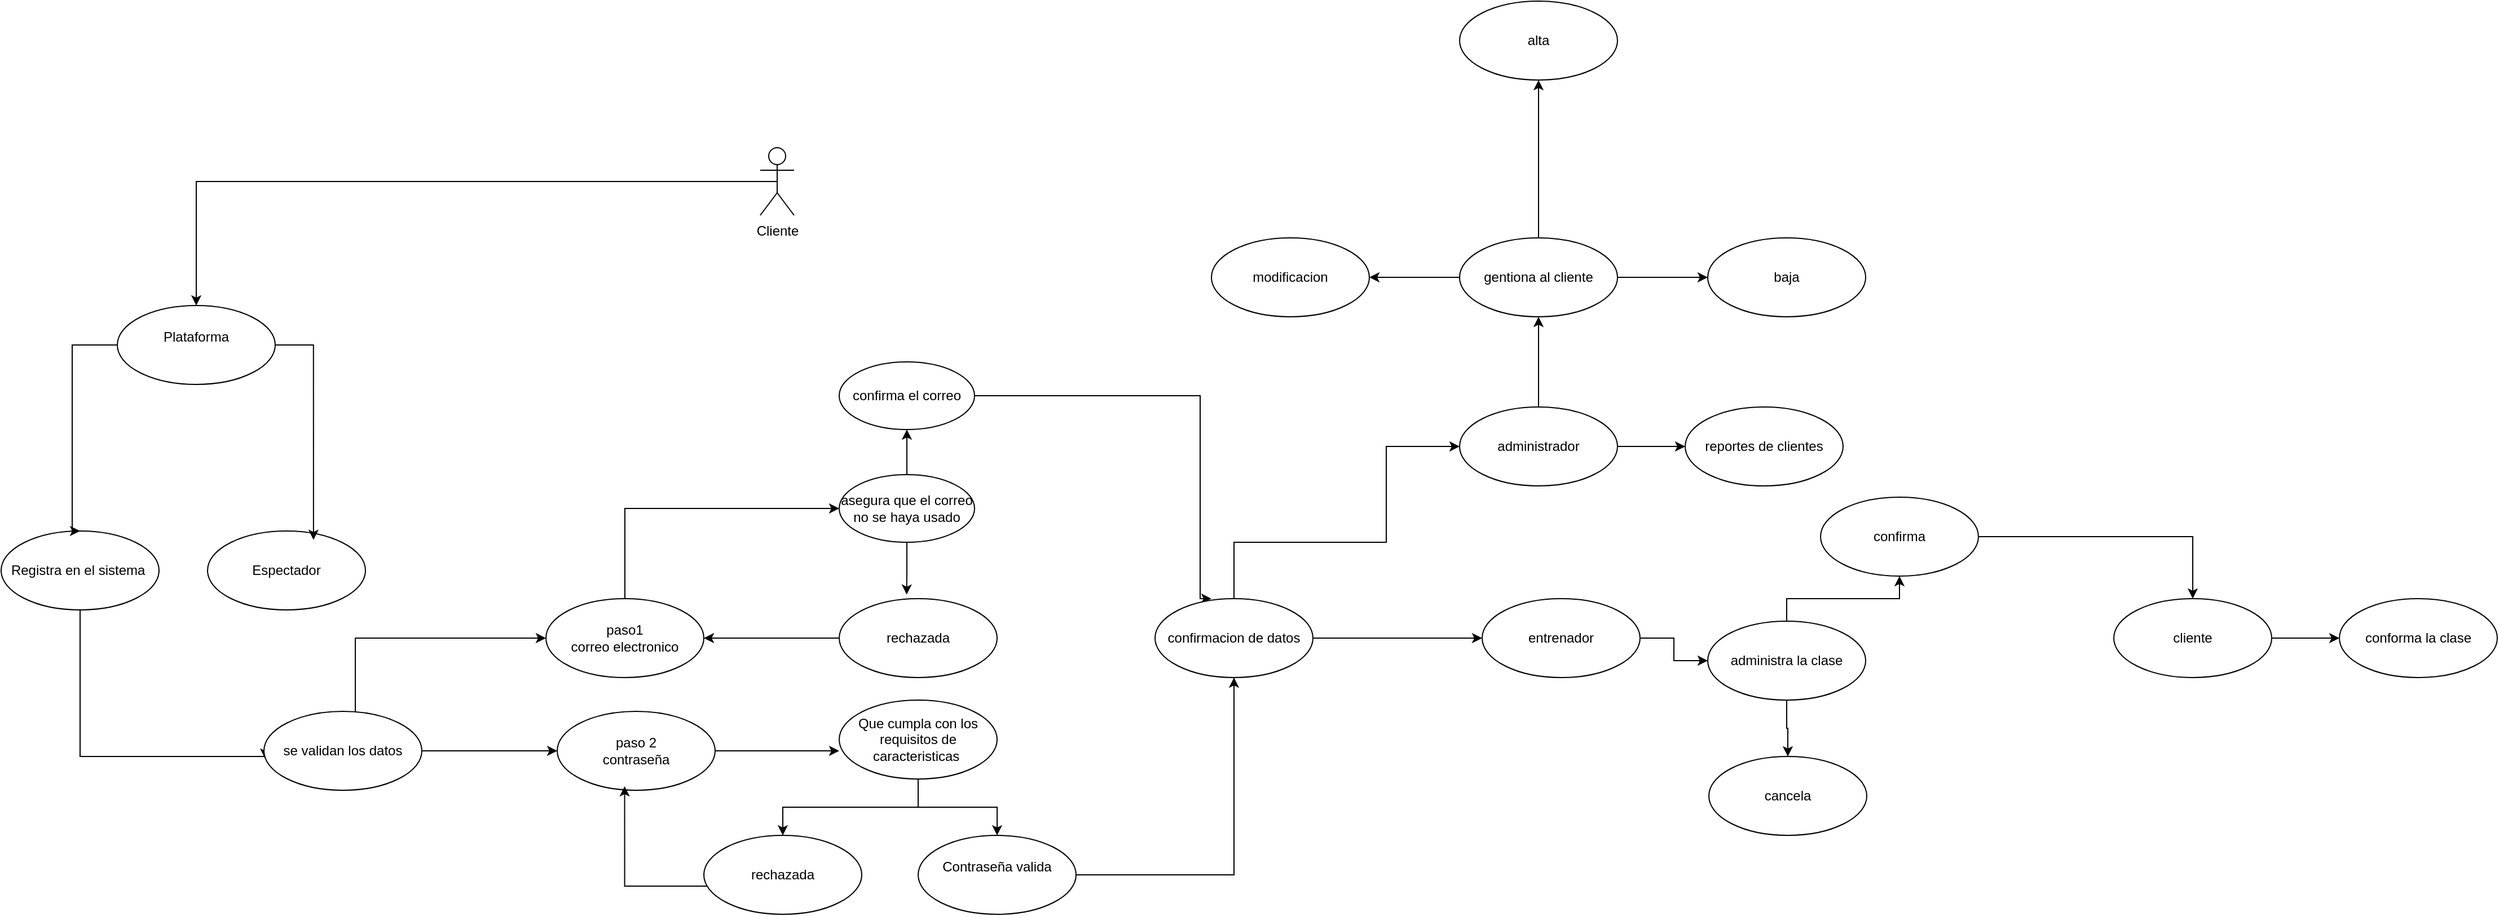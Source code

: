 <mxfile version="26.1.1">
  <diagram name="Página-1" id="1-rL20PxHnSCu39HCTuG">
    <mxGraphModel dx="2998" dy="2375" grid="1" gridSize="10" guides="1" tooltips="1" connect="1" arrows="1" fold="1" page="1" pageScale="1" pageWidth="827" pageHeight="1169" math="0" shadow="0">
      <root>
        <mxCell id="0" />
        <mxCell id="1" parent="0" />
        <mxCell id="L0yYjMDtzmuDdcfsY8_e-32" style="edgeStyle=orthogonalEdgeStyle;rounded=0;orthogonalLoop=1;jettySize=auto;html=1;entryX=0.007;entryY=0.6;entryDx=0;entryDy=0;entryPerimeter=0;" edge="1" parent="1" source="L0yYjMDtzmuDdcfsY8_e-1" target="L0yYjMDtzmuDdcfsY8_e-26">
          <mxGeometry relative="1" as="geometry">
            <mxPoint x="-200" y="100" as="targetPoint" />
            <Array as="points">
              <mxPoint x="-240" y="100" />
              <mxPoint x="-189" y="100" />
            </Array>
          </mxGeometry>
        </mxCell>
        <mxCell id="L0yYjMDtzmuDdcfsY8_e-1" value="Registra en el sistema&amp;nbsp;" style="ellipse;whiteSpace=wrap;html=1;" vertex="1" parent="1">
          <mxGeometry x="-413" y="-100" width="140" height="70" as="geometry" />
        </mxCell>
        <mxCell id="L0yYjMDtzmuDdcfsY8_e-3" value="Cliente" style="shape=umlActor;html=1;verticalLabelPosition=bottom;verticalAlign=top;align=center;" vertex="1" parent="1">
          <mxGeometry x="260" y="-440" width="30" height="60" as="geometry" />
        </mxCell>
        <mxCell id="L0yYjMDtzmuDdcfsY8_e-28" style="edgeStyle=orthogonalEdgeStyle;rounded=0;orthogonalLoop=1;jettySize=auto;html=1;" edge="1" parent="1" source="L0yYjMDtzmuDdcfsY8_e-26" target="L0yYjMDtzmuDdcfsY8_e-27">
          <mxGeometry relative="1" as="geometry" />
        </mxCell>
        <mxCell id="L0yYjMDtzmuDdcfsY8_e-31" style="edgeStyle=orthogonalEdgeStyle;rounded=0;orthogonalLoop=1;jettySize=auto;html=1;entryX=0;entryY=0.5;entryDx=0;entryDy=0;exitX=0.65;exitY=0.043;exitDx=0;exitDy=0;exitPerimeter=0;" edge="1" parent="1" source="L0yYjMDtzmuDdcfsY8_e-26" target="L0yYjMDtzmuDdcfsY8_e-29">
          <mxGeometry relative="1" as="geometry">
            <Array as="points">
              <mxPoint x="-99" y="-5" />
            </Array>
          </mxGeometry>
        </mxCell>
        <mxCell id="L0yYjMDtzmuDdcfsY8_e-26" value="se validan los datos" style="ellipse;whiteSpace=wrap;html=1;" vertex="1" parent="1">
          <mxGeometry x="-180" y="60" width="140" height="70" as="geometry" />
        </mxCell>
        <mxCell id="L0yYjMDtzmuDdcfsY8_e-27" value="paso 2&lt;br&gt;contraseña" style="ellipse;whiteSpace=wrap;html=1;" vertex="1" parent="1">
          <mxGeometry x="80" y="60" width="140" height="70" as="geometry" />
        </mxCell>
        <mxCell id="L0yYjMDtzmuDdcfsY8_e-29" value="paso1&lt;br&gt;correo electronico" style="ellipse;whiteSpace=wrap;html=1;" vertex="1" parent="1">
          <mxGeometry x="70" y="-40" width="140" height="70" as="geometry" />
        </mxCell>
        <mxCell id="L0yYjMDtzmuDdcfsY8_e-33" value="" style="edgeStyle=orthogonalEdgeStyle;rounded=0;orthogonalLoop=1;jettySize=auto;html=1;exitX=0.5;exitY=0.5;exitDx=0;exitDy=0;exitPerimeter=0;" edge="1" parent="1" source="L0yYjMDtzmuDdcfsY8_e-3" target="L0yYjMDtzmuDdcfsY8_e-21">
          <mxGeometry relative="1" as="geometry">
            <mxPoint x="275" y="-300" as="sourcePoint" />
            <mxPoint x="275" y="-140" as="targetPoint" />
          </mxGeometry>
        </mxCell>
        <mxCell id="L0yYjMDtzmuDdcfsY8_e-84" style="edgeStyle=orthogonalEdgeStyle;rounded=0;orthogonalLoop=1;jettySize=auto;html=1;entryX=0.5;entryY=0;entryDx=0;entryDy=0;" edge="1" parent="1" source="L0yYjMDtzmuDdcfsY8_e-21" target="L0yYjMDtzmuDdcfsY8_e-1">
          <mxGeometry relative="1" as="geometry">
            <Array as="points">
              <mxPoint x="-350" y="-265" />
              <mxPoint x="-350" y="-100" />
            </Array>
          </mxGeometry>
        </mxCell>
        <mxCell id="L0yYjMDtzmuDdcfsY8_e-21" value="Plataforma&lt;div&gt;&lt;br&gt;&lt;/div&gt;" style="ellipse;whiteSpace=wrap;html=1;" vertex="1" parent="1">
          <mxGeometry x="-310" y="-300" width="140" height="70" as="geometry" />
        </mxCell>
        <mxCell id="L0yYjMDtzmuDdcfsY8_e-95" style="edgeStyle=orthogonalEdgeStyle;rounded=0;orthogonalLoop=1;jettySize=auto;html=1;entryX=0.357;entryY=0;entryDx=0;entryDy=0;entryPerimeter=0;" edge="1" parent="1" source="L0yYjMDtzmuDdcfsY8_e-34" target="L0yYjMDtzmuDdcfsY8_e-45">
          <mxGeometry relative="1" as="geometry">
            <mxPoint x="650" as="targetPoint" />
            <Array as="points">
              <mxPoint x="650" y="-220" />
              <mxPoint x="650" y="-40" />
            </Array>
          </mxGeometry>
        </mxCell>
        <mxCell id="L0yYjMDtzmuDdcfsY8_e-34" value="confirma el correo" style="ellipse;whiteSpace=wrap;html=1;" vertex="1" parent="1">
          <mxGeometry x="330" y="-250" width="120" height="60" as="geometry" />
        </mxCell>
        <mxCell id="L0yYjMDtzmuDdcfsY8_e-91" value="" style="edgeStyle=orthogonalEdgeStyle;rounded=0;orthogonalLoop=1;jettySize=auto;html=1;" edge="1" parent="1" source="L0yYjMDtzmuDdcfsY8_e-35" target="L0yYjMDtzmuDdcfsY8_e-34">
          <mxGeometry relative="1" as="geometry" />
        </mxCell>
        <mxCell id="L0yYjMDtzmuDdcfsY8_e-92" value="" style="edgeStyle=orthogonalEdgeStyle;rounded=0;orthogonalLoop=1;jettySize=auto;html=1;entryX=0.427;entryY=-0.051;entryDx=0;entryDy=0;entryPerimeter=0;" edge="1" parent="1" source="L0yYjMDtzmuDdcfsY8_e-35" target="L0yYjMDtzmuDdcfsY8_e-89">
          <mxGeometry relative="1" as="geometry" />
        </mxCell>
        <mxCell id="L0yYjMDtzmuDdcfsY8_e-35" value="asegura que el correo no se haya usado" style="ellipse;whiteSpace=wrap;html=1;" vertex="1" parent="1">
          <mxGeometry x="330" y="-150" width="120" height="60" as="geometry" />
        </mxCell>
        <mxCell id="L0yYjMDtzmuDdcfsY8_e-57" style="edgeStyle=orthogonalEdgeStyle;rounded=0;orthogonalLoop=1;jettySize=auto;html=1;" edge="1" parent="1" source="L0yYjMDtzmuDdcfsY8_e-38" target="L0yYjMDtzmuDdcfsY8_e-41">
          <mxGeometry relative="1" as="geometry" />
        </mxCell>
        <mxCell id="L0yYjMDtzmuDdcfsY8_e-58" style="edgeStyle=orthogonalEdgeStyle;rounded=0;orthogonalLoop=1;jettySize=auto;html=1;entryX=0.5;entryY=0;entryDx=0;entryDy=0;" edge="1" parent="1" source="L0yYjMDtzmuDdcfsY8_e-38" target="L0yYjMDtzmuDdcfsY8_e-47">
          <mxGeometry relative="1" as="geometry" />
        </mxCell>
        <mxCell id="L0yYjMDtzmuDdcfsY8_e-38" value="Que cumpla con los requisitos de caracteristicas&amp;nbsp;" style="ellipse;whiteSpace=wrap;html=1;" vertex="1" parent="1">
          <mxGeometry x="330" y="50" width="140" height="70" as="geometry" />
        </mxCell>
        <mxCell id="L0yYjMDtzmuDdcfsY8_e-56" style="edgeStyle=orthogonalEdgeStyle;rounded=0;orthogonalLoop=1;jettySize=auto;html=1;entryX=0.5;entryY=1;entryDx=0;entryDy=0;" edge="1" parent="1" source="L0yYjMDtzmuDdcfsY8_e-41" target="L0yYjMDtzmuDdcfsY8_e-45">
          <mxGeometry relative="1" as="geometry" />
        </mxCell>
        <mxCell id="L0yYjMDtzmuDdcfsY8_e-41" value="Contraseña valida&lt;div&gt;&lt;br&gt;&lt;/div&gt;" style="ellipse;whiteSpace=wrap;html=1;" vertex="1" parent="1">
          <mxGeometry x="400" y="170" width="140" height="70" as="geometry" />
        </mxCell>
        <mxCell id="L0yYjMDtzmuDdcfsY8_e-42" style="edgeStyle=orthogonalEdgeStyle;rounded=0;orthogonalLoop=1;jettySize=auto;html=1;entryX=0;entryY=0.643;entryDx=0;entryDy=0;entryPerimeter=0;" edge="1" parent="1" source="L0yYjMDtzmuDdcfsY8_e-27" target="L0yYjMDtzmuDdcfsY8_e-38">
          <mxGeometry relative="1" as="geometry" />
        </mxCell>
        <mxCell id="L0yYjMDtzmuDdcfsY8_e-119" style="edgeStyle=orthogonalEdgeStyle;rounded=0;orthogonalLoop=1;jettySize=auto;html=1;entryX=0;entryY=0.5;entryDx=0;entryDy=0;" edge="1" parent="1" source="L0yYjMDtzmuDdcfsY8_e-45" target="L0yYjMDtzmuDdcfsY8_e-106">
          <mxGeometry relative="1" as="geometry">
            <Array as="points">
              <mxPoint x="680" y="-90" />
              <mxPoint x="815" y="-90" />
              <mxPoint x="815" y="-175" />
            </Array>
          </mxGeometry>
        </mxCell>
        <mxCell id="L0yYjMDtzmuDdcfsY8_e-120" style="edgeStyle=orthogonalEdgeStyle;rounded=0;orthogonalLoop=1;jettySize=auto;html=1;" edge="1" parent="1" source="L0yYjMDtzmuDdcfsY8_e-45" target="L0yYjMDtzmuDdcfsY8_e-107">
          <mxGeometry relative="1" as="geometry" />
        </mxCell>
        <mxCell id="L0yYjMDtzmuDdcfsY8_e-45" value="confirmacion de datos" style="ellipse;whiteSpace=wrap;html=1;" vertex="1" parent="1">
          <mxGeometry x="610" y="-40" width="140" height="70" as="geometry" />
        </mxCell>
        <mxCell id="L0yYjMDtzmuDdcfsY8_e-88" style="edgeStyle=orthogonalEdgeStyle;rounded=0;orthogonalLoop=1;jettySize=auto;html=1;entryX=0.427;entryY=0.949;entryDx=0;entryDy=0;entryPerimeter=0;exitX=0.029;exitY=0.643;exitDx=0;exitDy=0;exitPerimeter=0;" edge="1" parent="1" source="L0yYjMDtzmuDdcfsY8_e-47" target="L0yYjMDtzmuDdcfsY8_e-27">
          <mxGeometry relative="1" as="geometry">
            <mxPoint x="140" y="150" as="targetPoint" />
            <Array as="points">
              <mxPoint x="140" y="215" />
            </Array>
          </mxGeometry>
        </mxCell>
        <mxCell id="L0yYjMDtzmuDdcfsY8_e-47" value="rechazada" style="ellipse;whiteSpace=wrap;html=1;" vertex="1" parent="1">
          <mxGeometry x="210" y="170" width="140" height="70" as="geometry" />
        </mxCell>
        <mxCell id="L0yYjMDtzmuDdcfsY8_e-50" style="edgeStyle=orthogonalEdgeStyle;rounded=0;orthogonalLoop=1;jettySize=auto;html=1;entryX=0;entryY=0.5;entryDx=0;entryDy=0;" edge="1" parent="1" source="L0yYjMDtzmuDdcfsY8_e-29" target="L0yYjMDtzmuDdcfsY8_e-35">
          <mxGeometry relative="1" as="geometry">
            <Array as="points">
              <mxPoint x="140" y="-120" />
            </Array>
          </mxGeometry>
        </mxCell>
        <mxCell id="L0yYjMDtzmuDdcfsY8_e-85" value="Espectador" style="ellipse;whiteSpace=wrap;html=1;" vertex="1" parent="1">
          <mxGeometry x="-230" y="-100" width="140" height="70" as="geometry" />
        </mxCell>
        <mxCell id="L0yYjMDtzmuDdcfsY8_e-86" style="edgeStyle=orthogonalEdgeStyle;rounded=0;orthogonalLoop=1;jettySize=auto;html=1;entryX=0.671;entryY=0.112;entryDx=0;entryDy=0;entryPerimeter=0;" edge="1" parent="1" source="L0yYjMDtzmuDdcfsY8_e-21" target="L0yYjMDtzmuDdcfsY8_e-85">
          <mxGeometry relative="1" as="geometry">
            <Array as="points">
              <mxPoint x="-136" y="-265" />
            </Array>
          </mxGeometry>
        </mxCell>
        <mxCell id="L0yYjMDtzmuDdcfsY8_e-90" style="edgeStyle=orthogonalEdgeStyle;rounded=0;orthogonalLoop=1;jettySize=auto;html=1;entryX=1;entryY=0.5;entryDx=0;entryDy=0;" edge="1" parent="1" source="L0yYjMDtzmuDdcfsY8_e-89" target="L0yYjMDtzmuDdcfsY8_e-29">
          <mxGeometry relative="1" as="geometry" />
        </mxCell>
        <mxCell id="L0yYjMDtzmuDdcfsY8_e-89" value="rechazada" style="ellipse;whiteSpace=wrap;html=1;" vertex="1" parent="1">
          <mxGeometry x="330" y="-40" width="140" height="70" as="geometry" />
        </mxCell>
        <mxCell id="L0yYjMDtzmuDdcfsY8_e-110" value="" style="edgeStyle=orthogonalEdgeStyle;rounded=0;orthogonalLoop=1;jettySize=auto;html=1;" edge="1" parent="1" source="L0yYjMDtzmuDdcfsY8_e-106" target="L0yYjMDtzmuDdcfsY8_e-109">
          <mxGeometry relative="1" as="geometry" />
        </mxCell>
        <mxCell id="L0yYjMDtzmuDdcfsY8_e-112" value="" style="edgeStyle=orthogonalEdgeStyle;rounded=0;orthogonalLoop=1;jettySize=auto;html=1;" edge="1" parent="1" source="L0yYjMDtzmuDdcfsY8_e-106" target="L0yYjMDtzmuDdcfsY8_e-111">
          <mxGeometry relative="1" as="geometry" />
        </mxCell>
        <mxCell id="L0yYjMDtzmuDdcfsY8_e-106" value="administrador" style="ellipse;whiteSpace=wrap;html=1;" vertex="1" parent="1">
          <mxGeometry x="880" y="-210" width="140" height="70" as="geometry" />
        </mxCell>
        <mxCell id="L0yYjMDtzmuDdcfsY8_e-114" value="" style="edgeStyle=orthogonalEdgeStyle;rounded=0;orthogonalLoop=1;jettySize=auto;html=1;" edge="1" parent="1" source="L0yYjMDtzmuDdcfsY8_e-107" target="L0yYjMDtzmuDdcfsY8_e-113">
          <mxGeometry relative="1" as="geometry" />
        </mxCell>
        <mxCell id="L0yYjMDtzmuDdcfsY8_e-107" value="entrenador" style="ellipse;whiteSpace=wrap;html=1;" vertex="1" parent="1">
          <mxGeometry x="900" y="-40" width="140" height="70" as="geometry" />
        </mxCell>
        <mxCell id="L0yYjMDtzmuDdcfsY8_e-125" value="" style="edgeStyle=orthogonalEdgeStyle;rounded=0;orthogonalLoop=1;jettySize=auto;html=1;" edge="1" parent="1" source="L0yYjMDtzmuDdcfsY8_e-108" target="L0yYjMDtzmuDdcfsY8_e-124">
          <mxGeometry relative="1" as="geometry" />
        </mxCell>
        <mxCell id="L0yYjMDtzmuDdcfsY8_e-108" value="cliente" style="ellipse;whiteSpace=wrap;html=1;" vertex="1" parent="1">
          <mxGeometry x="1460" y="-40" width="140" height="70" as="geometry" />
        </mxCell>
        <mxCell id="L0yYjMDtzmuDdcfsY8_e-127" value="" style="edgeStyle=orthogonalEdgeStyle;rounded=0;orthogonalLoop=1;jettySize=auto;html=1;" edge="1" parent="1" source="L0yYjMDtzmuDdcfsY8_e-109" target="L0yYjMDtzmuDdcfsY8_e-126">
          <mxGeometry relative="1" as="geometry" />
        </mxCell>
        <mxCell id="L0yYjMDtzmuDdcfsY8_e-129" value="" style="edgeStyle=orthogonalEdgeStyle;rounded=0;orthogonalLoop=1;jettySize=auto;html=1;" edge="1" parent="1" source="L0yYjMDtzmuDdcfsY8_e-109" target="L0yYjMDtzmuDdcfsY8_e-128">
          <mxGeometry relative="1" as="geometry" />
        </mxCell>
        <mxCell id="L0yYjMDtzmuDdcfsY8_e-131" value="" style="edgeStyle=orthogonalEdgeStyle;rounded=0;orthogonalLoop=1;jettySize=auto;html=1;" edge="1" parent="1" source="L0yYjMDtzmuDdcfsY8_e-109" target="L0yYjMDtzmuDdcfsY8_e-130">
          <mxGeometry relative="1" as="geometry" />
        </mxCell>
        <mxCell id="L0yYjMDtzmuDdcfsY8_e-109" value="gentiona al cliente" style="ellipse;whiteSpace=wrap;html=1;" vertex="1" parent="1">
          <mxGeometry x="880" y="-360" width="140" height="70" as="geometry" />
        </mxCell>
        <mxCell id="L0yYjMDtzmuDdcfsY8_e-111" value="reportes de clientes" style="ellipse;whiteSpace=wrap;html=1;" vertex="1" parent="1">
          <mxGeometry x="1080" y="-210" width="140" height="70" as="geometry" />
        </mxCell>
        <mxCell id="L0yYjMDtzmuDdcfsY8_e-116" value="" style="edgeStyle=orthogonalEdgeStyle;rounded=0;orthogonalLoop=1;jettySize=auto;html=1;" edge="1" parent="1" source="L0yYjMDtzmuDdcfsY8_e-113" target="L0yYjMDtzmuDdcfsY8_e-115">
          <mxGeometry relative="1" as="geometry" />
        </mxCell>
        <mxCell id="L0yYjMDtzmuDdcfsY8_e-118" value="" style="edgeStyle=orthogonalEdgeStyle;rounded=0;orthogonalLoop=1;jettySize=auto;html=1;" edge="1" parent="1" source="L0yYjMDtzmuDdcfsY8_e-113" target="L0yYjMDtzmuDdcfsY8_e-117">
          <mxGeometry relative="1" as="geometry" />
        </mxCell>
        <mxCell id="L0yYjMDtzmuDdcfsY8_e-113" value="administra la clase" style="ellipse;whiteSpace=wrap;html=1;" vertex="1" parent="1">
          <mxGeometry x="1100" y="-20" width="140" height="70" as="geometry" />
        </mxCell>
        <mxCell id="L0yYjMDtzmuDdcfsY8_e-123" style="edgeStyle=orthogonalEdgeStyle;rounded=0;orthogonalLoop=1;jettySize=auto;html=1;entryX=0.5;entryY=0;entryDx=0;entryDy=0;" edge="1" parent="1" source="L0yYjMDtzmuDdcfsY8_e-115" target="L0yYjMDtzmuDdcfsY8_e-108">
          <mxGeometry relative="1" as="geometry" />
        </mxCell>
        <mxCell id="L0yYjMDtzmuDdcfsY8_e-115" value="confirma" style="ellipse;whiteSpace=wrap;html=1;" vertex="1" parent="1">
          <mxGeometry x="1200" y="-130" width="140" height="70" as="geometry" />
        </mxCell>
        <mxCell id="L0yYjMDtzmuDdcfsY8_e-117" value="cancela" style="ellipse;whiteSpace=wrap;html=1;" vertex="1" parent="1">
          <mxGeometry x="1101" y="100" width="140" height="70" as="geometry" />
        </mxCell>
        <mxCell id="L0yYjMDtzmuDdcfsY8_e-124" value="conforma la clase" style="ellipse;whiteSpace=wrap;html=1;" vertex="1" parent="1">
          <mxGeometry x="1660" y="-40" width="140" height="70" as="geometry" />
        </mxCell>
        <mxCell id="L0yYjMDtzmuDdcfsY8_e-126" value="alta" style="ellipse;whiteSpace=wrap;html=1;" vertex="1" parent="1">
          <mxGeometry x="880" y="-570" width="140" height="70" as="geometry" />
        </mxCell>
        <mxCell id="L0yYjMDtzmuDdcfsY8_e-128" value="baja" style="ellipse;whiteSpace=wrap;html=1;" vertex="1" parent="1">
          <mxGeometry x="1100" y="-360" width="140" height="70" as="geometry" />
        </mxCell>
        <mxCell id="L0yYjMDtzmuDdcfsY8_e-130" value="modificacion" style="ellipse;whiteSpace=wrap;html=1;" vertex="1" parent="1">
          <mxGeometry x="660" y="-360" width="140" height="70" as="geometry" />
        </mxCell>
      </root>
    </mxGraphModel>
  </diagram>
</mxfile>
